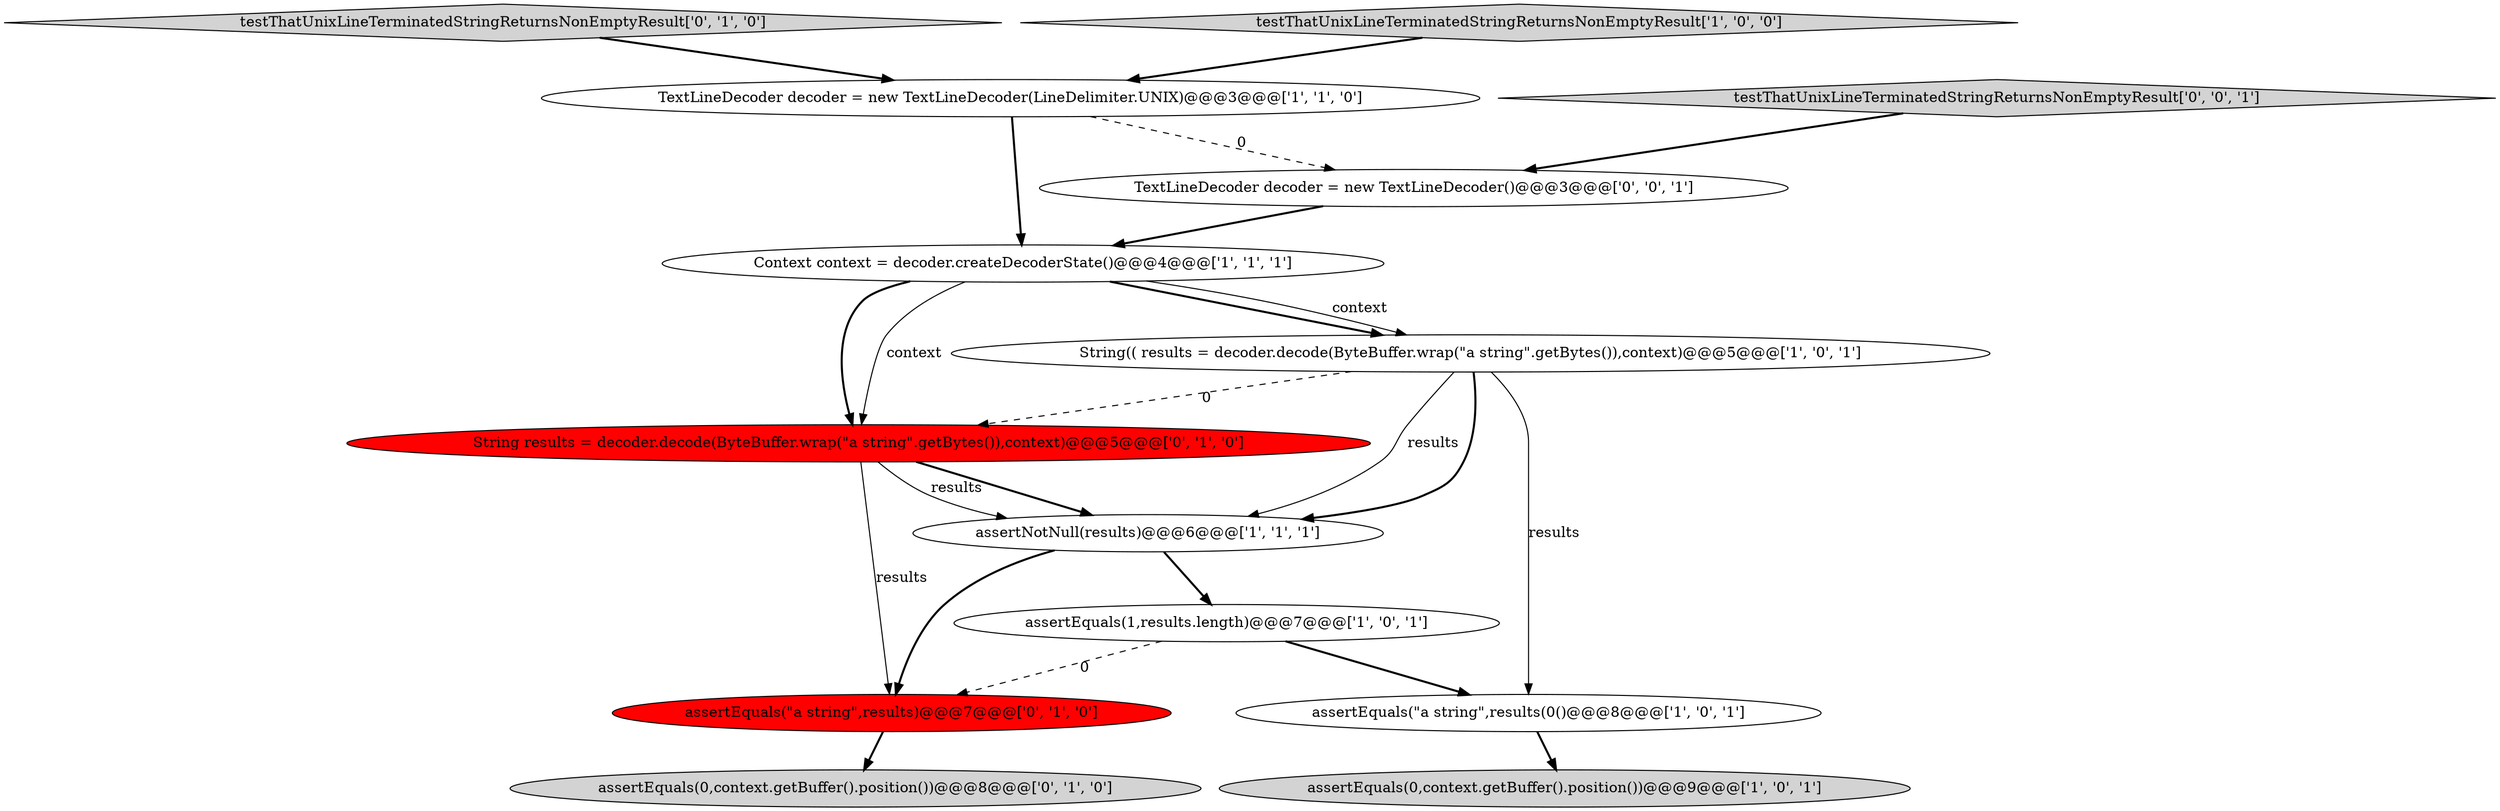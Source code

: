 digraph {
0 [style = filled, label = "String(( results = decoder.decode(ByteBuffer.wrap(\"a string\".getBytes()),context)@@@5@@@['1', '0', '1']", fillcolor = white, shape = ellipse image = "AAA0AAABBB1BBB"];
5 [style = filled, label = "assertEquals(\"a string\",results(0()@@@8@@@['1', '0', '1']", fillcolor = white, shape = ellipse image = "AAA0AAABBB1BBB"];
9 [style = filled, label = "testThatUnixLineTerminatedStringReturnsNonEmptyResult['0', '1', '0']", fillcolor = lightgray, shape = diamond image = "AAA0AAABBB2BBB"];
10 [style = filled, label = "String results = decoder.decode(ByteBuffer.wrap(\"a string\".getBytes()),context)@@@5@@@['0', '1', '0']", fillcolor = red, shape = ellipse image = "AAA1AAABBB2BBB"];
11 [style = filled, label = "assertEquals(0,context.getBuffer().position())@@@8@@@['0', '1', '0']", fillcolor = lightgray, shape = ellipse image = "AAA0AAABBB2BBB"];
6 [style = filled, label = "assertEquals(0,context.getBuffer().position())@@@9@@@['1', '0', '1']", fillcolor = lightgray, shape = ellipse image = "AAA0AAABBB1BBB"];
2 [style = filled, label = "TextLineDecoder decoder = new TextLineDecoder(LineDelimiter.UNIX)@@@3@@@['1', '1', '0']", fillcolor = white, shape = ellipse image = "AAA0AAABBB1BBB"];
7 [style = filled, label = "Context context = decoder.createDecoderState()@@@4@@@['1', '1', '1']", fillcolor = white, shape = ellipse image = "AAA0AAABBB1BBB"];
13 [style = filled, label = "TextLineDecoder decoder = new TextLineDecoder()@@@3@@@['0', '0', '1']", fillcolor = white, shape = ellipse image = "AAA0AAABBB3BBB"];
1 [style = filled, label = "assertEquals(1,results.length)@@@7@@@['1', '0', '1']", fillcolor = white, shape = ellipse image = "AAA0AAABBB1BBB"];
4 [style = filled, label = "testThatUnixLineTerminatedStringReturnsNonEmptyResult['1', '0', '0']", fillcolor = lightgray, shape = diamond image = "AAA0AAABBB1BBB"];
8 [style = filled, label = "assertEquals(\"a string\",results)@@@7@@@['0', '1', '0']", fillcolor = red, shape = ellipse image = "AAA1AAABBB2BBB"];
12 [style = filled, label = "testThatUnixLineTerminatedStringReturnsNonEmptyResult['0', '0', '1']", fillcolor = lightgray, shape = diamond image = "AAA0AAABBB3BBB"];
3 [style = filled, label = "assertNotNull(results)@@@6@@@['1', '1', '1']", fillcolor = white, shape = ellipse image = "AAA0AAABBB1BBB"];
1->5 [style = bold, label=""];
0->3 [style = bold, label=""];
3->1 [style = bold, label=""];
0->5 [style = solid, label="results"];
7->10 [style = bold, label=""];
9->2 [style = bold, label=""];
10->3 [style = bold, label=""];
7->0 [style = bold, label=""];
4->2 [style = bold, label=""];
0->3 [style = solid, label="results"];
7->10 [style = solid, label="context"];
0->10 [style = dashed, label="0"];
10->3 [style = solid, label="results"];
12->13 [style = bold, label=""];
5->6 [style = bold, label=""];
10->8 [style = solid, label="results"];
13->7 [style = bold, label=""];
2->13 [style = dashed, label="0"];
3->8 [style = bold, label=""];
1->8 [style = dashed, label="0"];
2->7 [style = bold, label=""];
8->11 [style = bold, label=""];
7->0 [style = solid, label="context"];
}
